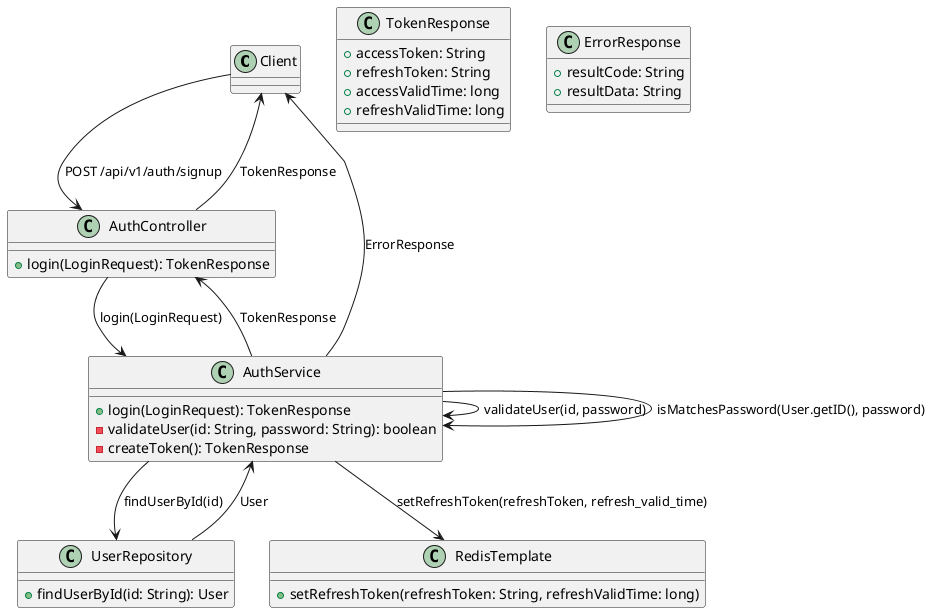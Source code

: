 @startuml
class Client {
}

class AuthController {
  +login(LoginRequest): TokenResponse
}

class AuthService {
  +login(LoginRequest): TokenResponse
  -validateUser(id: String, password: String): boolean
  -createToken(): TokenResponse
}

class UserRepository {
  +findUserById(id: String): User
}

class RedisTemplate {
  +setRefreshToken(refreshToken: String, refreshValidTime: long)
}

class TokenResponse {
  +accessToken: String
  +refreshToken: String
  +accessValidTime: long
  +refreshValidTime: long
}

class ErrorResponse {
  +resultCode: String
  +resultData: String
}

Client --> AuthController : "POST /api/v1/auth/signup"
AuthController --> AuthService : "login(LoginRequest)"
AuthService --> AuthService : "validateUser(id, password)"
AuthService --> UserRepository : "findUserById(id)"
UserRepository --> AuthService : "User"
AuthService --> AuthService : "isMatchesPassword(User.getID(), password)"
AuthService --> Client : "ErrorResponse"
AuthService --> RedisTemplate : "setRefreshToken(refreshToken, refresh_valid_time)"
AuthService --> AuthController : "TokenResponse"
AuthController --> Client : "TokenResponse"
@enduml